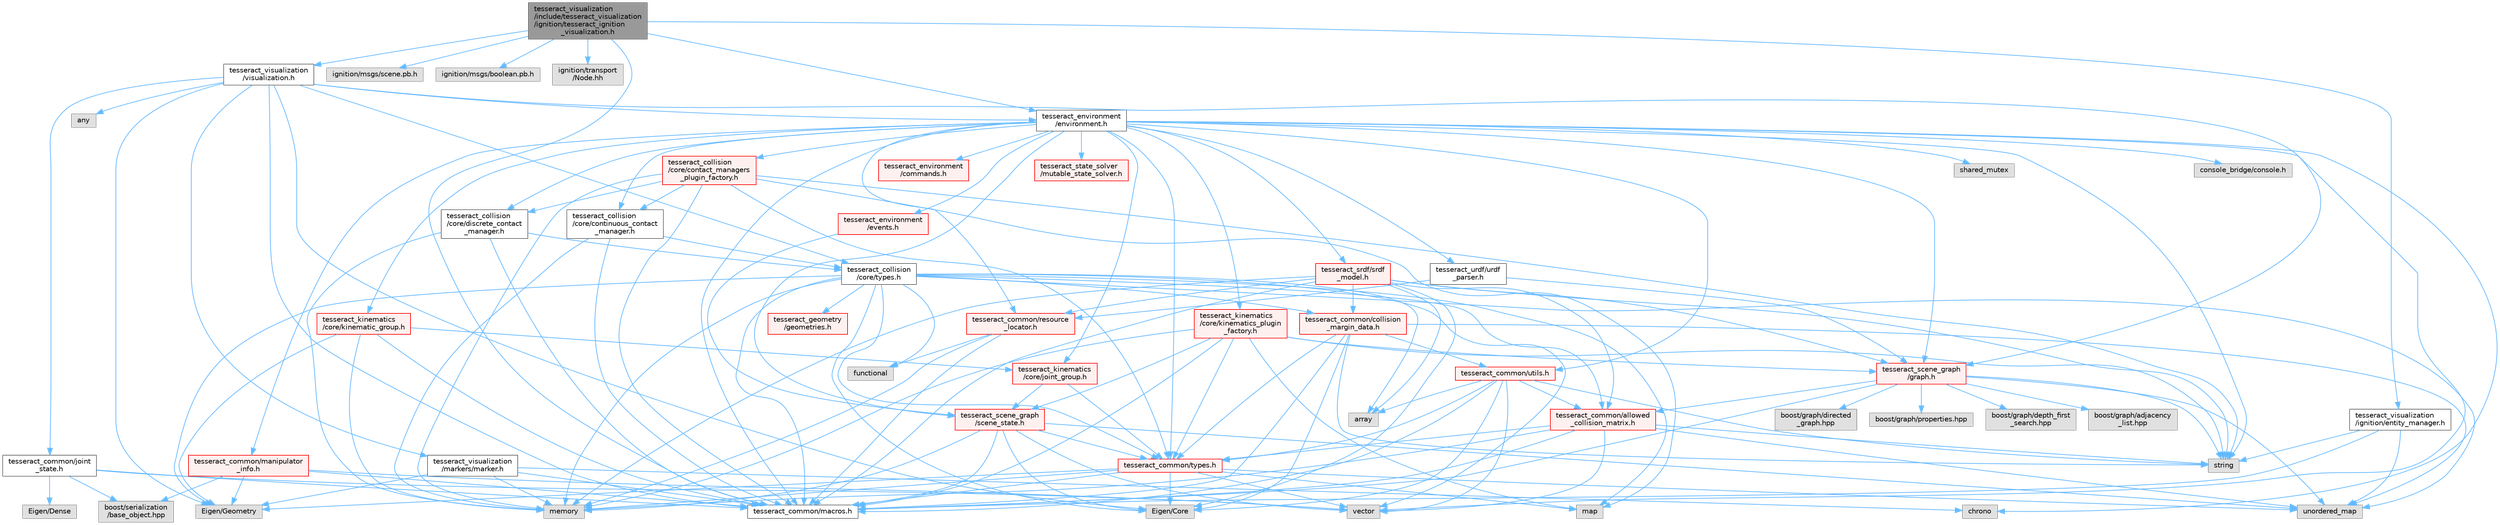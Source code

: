 digraph "tesseract_visualization/include/tesseract_visualization/ignition/tesseract_ignition_visualization.h"
{
 // LATEX_PDF_SIZE
  bgcolor="transparent";
  edge [fontname=Helvetica,fontsize=10,labelfontname=Helvetica,labelfontsize=10];
  node [fontname=Helvetica,fontsize=10,shape=box,height=0.2,width=0.4];
  Node1 [label="tesseract_visualization\l/include/tesseract_visualization\l/ignition/tesseract_ignition\l_visualization.h",height=0.2,width=0.4,color="gray40", fillcolor="grey60", style="filled", fontcolor="black",tooltip=" "];
  Node1 -> Node2 [color="steelblue1",style="solid"];
  Node2 [label="tesseract_common/macros.h",height=0.2,width=0.4,color="grey40", fillcolor="white", style="filled",URL="$de/d3c/macros_8h.html",tooltip="Common Tesseract Macros."];
  Node1 -> Node3 [color="steelblue1",style="solid"];
  Node3 [label="ignition/msgs/scene.pb.h",height=0.2,width=0.4,color="grey60", fillcolor="#E0E0E0", style="filled",tooltip=" "];
  Node1 -> Node4 [color="steelblue1",style="solid"];
  Node4 [label="ignition/msgs/boolean.pb.h",height=0.2,width=0.4,color="grey60", fillcolor="#E0E0E0", style="filled",tooltip=" "];
  Node1 -> Node5 [color="steelblue1",style="solid"];
  Node5 [label="ignition/transport\l/Node.hh",height=0.2,width=0.4,color="grey60", fillcolor="#E0E0E0", style="filled",tooltip=" "];
  Node1 -> Node6 [color="steelblue1",style="solid"];
  Node6 [label="tesseract_visualization\l/visualization.h",height=0.2,width=0.4,color="grey40", fillcolor="white", style="filled",URL="$d2/d02/visualization_8h.html",tooltip="Visualization Class."];
  Node6 -> Node2 [color="steelblue1",style="solid"];
  Node6 -> Node7 [color="steelblue1",style="solid"];
  Node7 [label="Eigen/Core",height=0.2,width=0.4,color="grey60", fillcolor="#E0E0E0", style="filled",tooltip=" "];
  Node6 -> Node8 [color="steelblue1",style="solid"];
  Node8 [label="Eigen/Geometry",height=0.2,width=0.4,color="grey60", fillcolor="#E0E0E0", style="filled",tooltip=" "];
  Node6 -> Node9 [color="steelblue1",style="solid"];
  Node9 [label="any",height=0.2,width=0.4,color="grey60", fillcolor="#E0E0E0", style="filled",tooltip=" "];
  Node6 -> Node10 [color="steelblue1",style="solid"];
  Node10 [label="tesseract_common/joint\l_state.h",height=0.2,width=0.4,color="grey40", fillcolor="white", style="filled",URL="$d4/dc4/joint__state_8h.html",tooltip="Tesseract Joint State."];
  Node10 -> Node2 [color="steelblue1",style="solid"];
  Node10 -> Node11 [color="steelblue1",style="solid"];
  Node11 [label="Eigen/Dense",height=0.2,width=0.4,color="grey60", fillcolor="#E0E0E0", style="filled",tooltip=" "];
  Node10 -> Node12 [color="steelblue1",style="solid"];
  Node12 [label="vector",height=0.2,width=0.4,color="grey60", fillcolor="#E0E0E0", style="filled",tooltip=" "];
  Node10 -> Node13 [color="steelblue1",style="solid"];
  Node13 [label="boost/serialization\l/base_object.hpp",height=0.2,width=0.4,color="grey60", fillcolor="#E0E0E0", style="filled",tooltip=" "];
  Node6 -> Node14 [color="steelblue1",style="solid"];
  Node14 [label="tesseract_collision\l/core/types.h",height=0.2,width=0.4,color="grey40", fillcolor="white", style="filled",URL="$d3/db3/tesseract__collision_2core_2include_2tesseract__collision_2core_2types_8h.html",tooltip="Tesseracts Collision Common Types."];
  Node14 -> Node2 [color="steelblue1",style="solid"];
  Node14 -> Node7 [color="steelblue1",style="solid"];
  Node14 -> Node8 [color="steelblue1",style="solid"];
  Node14 -> Node12 [color="steelblue1",style="solid"];
  Node14 -> Node15 [color="steelblue1",style="solid"];
  Node15 [label="memory",height=0.2,width=0.4,color="grey60", fillcolor="#E0E0E0", style="filled",tooltip=" "];
  Node14 -> Node16 [color="steelblue1",style="solid"];
  Node16 [label="map",height=0.2,width=0.4,color="grey60", fillcolor="#E0E0E0", style="filled",tooltip=" "];
  Node14 -> Node17 [color="steelblue1",style="solid"];
  Node17 [label="array",height=0.2,width=0.4,color="grey60", fillcolor="#E0E0E0", style="filled",tooltip=" "];
  Node14 -> Node18 [color="steelblue1",style="solid"];
  Node18 [label="unordered_map",height=0.2,width=0.4,color="grey60", fillcolor="#E0E0E0", style="filled",tooltip=" "];
  Node14 -> Node19 [color="steelblue1",style="solid"];
  Node19 [label="functional",height=0.2,width=0.4,color="grey60", fillcolor="#E0E0E0", style="filled",tooltip=" "];
  Node14 -> Node20 [color="steelblue1",style="solid"];
  Node20 [label="tesseract_geometry\l/geometries.h",height=0.2,width=0.4,color="red", fillcolor="#FFF0F0", style="filled",URL="$d4/ddb/geometries_8h.html",tooltip="Tesseract Geometries."];
  Node14 -> Node32 [color="steelblue1",style="solid"];
  Node32 [label="tesseract_common/types.h",height=0.2,width=0.4,color="red", fillcolor="#FFF0F0", style="filled",URL="$dd/ddb/tesseract__common_2include_2tesseract__common_2types_8h.html",tooltip="Common Tesseract Types."];
  Node32 -> Node2 [color="steelblue1",style="solid"];
  Node32 -> Node7 [color="steelblue1",style="solid"];
  Node32 -> Node8 [color="steelblue1",style="solid"];
  Node32 -> Node12 [color="steelblue1",style="solid"];
  Node32 -> Node15 [color="steelblue1",style="solid"];
  Node32 -> Node16 [color="steelblue1",style="solid"];
  Node32 -> Node18 [color="steelblue1",style="solid"];
  Node14 -> Node53 [color="steelblue1",style="solid"];
  Node53 [label="tesseract_common/collision\l_margin_data.h",height=0.2,width=0.4,color="red", fillcolor="#FFF0F0", style="filled",URL="$d4/da8/collision__margin__data_8h.html",tooltip="This is used to store collision margin information."];
  Node53 -> Node2 [color="steelblue1",style="solid"];
  Node53 -> Node7 [color="steelblue1",style="solid"];
  Node53 -> Node25 [color="steelblue1",style="solid"];
  Node25 [label="string",height=0.2,width=0.4,color="grey60", fillcolor="#E0E0E0", style="filled",tooltip=" "];
  Node53 -> Node18 [color="steelblue1",style="solid"];
  Node53 -> Node32 [color="steelblue1",style="solid"];
  Node53 -> Node54 [color="steelblue1",style="solid"];
  Node54 [label="tesseract_common/utils.h",height=0.2,width=0.4,color="red", fillcolor="#FFF0F0", style="filled",URL="$dc/d79/tesseract__common_2include_2tesseract__common_2utils_8h.html",tooltip="Common Tesseract Utility Functions."];
  Node54 -> Node2 [color="steelblue1",style="solid"];
  Node54 -> Node17 [color="steelblue1",style="solid"];
  Node54 -> Node12 [color="steelblue1",style="solid"];
  Node54 -> Node25 [color="steelblue1",style="solid"];
  Node54 -> Node7 [color="steelblue1",style="solid"];
  Node54 -> Node60 [color="steelblue1",style="solid"];
  Node60 [label="tesseract_common/allowed\l_collision_matrix.h",height=0.2,width=0.4,color="red", fillcolor="#FFF0F0", style="filled",URL="$d2/d01/allowed__collision__matrix_8h.html",tooltip=" "];
  Node60 -> Node2 [color="steelblue1",style="solid"];
  Node60 -> Node25 [color="steelblue1",style="solid"];
  Node60 -> Node12 [color="steelblue1",style="solid"];
  Node60 -> Node15 [color="steelblue1",style="solid"];
  Node60 -> Node18 [color="steelblue1",style="solid"];
  Node60 -> Node32 [color="steelblue1",style="solid"];
  Node54 -> Node32 [color="steelblue1",style="solid"];
  Node14 -> Node60 [color="steelblue1",style="solid"];
  Node6 -> Node62 [color="steelblue1",style="solid"];
  Node62 [label="tesseract_scene_graph\l/graph.h",height=0.2,width=0.4,color="red", fillcolor="#FFF0F0", style="filled",URL="$d6/df3/graph_8h.html",tooltip="A basic scene graph using boost."];
  Node62 -> Node2 [color="steelblue1",style="solid"];
  Node62 -> Node63 [color="steelblue1",style="solid"];
  Node63 [label="boost/graph/adjacency\l_list.hpp",height=0.2,width=0.4,color="grey60", fillcolor="#E0E0E0", style="filled",tooltip=" "];
  Node62 -> Node64 [color="steelblue1",style="solid"];
  Node64 [label="boost/graph/directed\l_graph.hpp",height=0.2,width=0.4,color="grey60", fillcolor="#E0E0E0", style="filled",tooltip=" "];
  Node62 -> Node65 [color="steelblue1",style="solid"];
  Node65 [label="boost/graph/properties.hpp",height=0.2,width=0.4,color="grey60", fillcolor="#E0E0E0", style="filled",tooltip=" "];
  Node62 -> Node66 [color="steelblue1",style="solid"];
  Node66 [label="boost/graph/depth_first\l_search.hpp",height=0.2,width=0.4,color="grey60", fillcolor="#E0E0E0", style="filled",tooltip=" "];
  Node62 -> Node25 [color="steelblue1",style="solid"];
  Node62 -> Node18 [color="steelblue1",style="solid"];
  Node62 -> Node60 [color="steelblue1",style="solid"];
  Node6 -> Node71 [color="steelblue1",style="solid"];
  Node71 [label="tesseract_environment\l/environment.h",height=0.2,width=0.4,color="grey40", fillcolor="white", style="filled",URL="$de/d26/environment_8h.html",tooltip=" "];
  Node71 -> Node2 [color="steelblue1",style="solid"];
  Node71 -> Node12 [color="steelblue1",style="solid"];
  Node71 -> Node25 [color="steelblue1",style="solid"];
  Node71 -> Node72 [color="steelblue1",style="solid"];
  Node72 [label="shared_mutex",height=0.2,width=0.4,color="grey60", fillcolor="#E0E0E0", style="filled",tooltip=" "];
  Node71 -> Node73 [color="steelblue1",style="solid"];
  Node73 [label="chrono",height=0.2,width=0.4,color="grey60", fillcolor="#E0E0E0", style="filled",tooltip=" "];
  Node71 -> Node74 [color="steelblue1",style="solid"];
  Node74 [label="console_bridge/console.h",height=0.2,width=0.4,color="grey60", fillcolor="#E0E0E0", style="filled",tooltip=" "];
  Node71 -> Node75 [color="steelblue1",style="solid"];
  Node75 [label="tesseract_environment\l/commands.h",height=0.2,width=0.4,color="red", fillcolor="#FFF0F0", style="filled",URL="$d5/d90/commands_8h.html",tooltip="This contains classes for recording operations applied to the environment for tracking changes...."];
  Node71 -> Node101 [color="steelblue1",style="solid"];
  Node101 [label="tesseract_environment\l/events.h",height=0.2,width=0.4,color="red", fillcolor="#FFF0F0", style="filled",URL="$db/dd2/events_8h.html",tooltip="Tesseract Events."];
  Node101 -> Node102 [color="steelblue1",style="solid"];
  Node102 [label="tesseract_scene_graph\l/scene_state.h",height=0.2,width=0.4,color="red", fillcolor="#FFF0F0", style="filled",URL="$d7/dea/scene__state_8h.html",tooltip="This holds a state of the scene."];
  Node102 -> Node2 [color="steelblue1",style="solid"];
  Node102 -> Node7 [color="steelblue1",style="solid"];
  Node102 -> Node18 [color="steelblue1",style="solid"];
  Node102 -> Node12 [color="steelblue1",style="solid"];
  Node102 -> Node15 [color="steelblue1",style="solid"];
  Node102 -> Node32 [color="steelblue1",style="solid"];
  Node71 -> Node103 [color="steelblue1",style="solid"];
  Node103 [label="tesseract_collision\l/core/discrete_contact\l_manager.h",height=0.2,width=0.4,color="grey40", fillcolor="white", style="filled",URL="$db/d35/discrete__contact__manager_8h.html",tooltip="This is the discrete contact manager base class."];
  Node103 -> Node2 [color="steelblue1",style="solid"];
  Node103 -> Node15 [color="steelblue1",style="solid"];
  Node103 -> Node14 [color="steelblue1",style="solid"];
  Node71 -> Node104 [color="steelblue1",style="solid"];
  Node104 [label="tesseract_collision\l/core/continuous_contact\l_manager.h",height=0.2,width=0.4,color="grey40", fillcolor="white", style="filled",URL="$d6/d0f/continuous__contact__manager_8h.html",tooltip="This is the continuous contact manager base class."];
  Node104 -> Node2 [color="steelblue1",style="solid"];
  Node104 -> Node15 [color="steelblue1",style="solid"];
  Node104 -> Node14 [color="steelblue1",style="solid"];
  Node71 -> Node105 [color="steelblue1",style="solid"];
  Node105 [label="tesseract_collision\l/core/contact_managers\l_plugin_factory.h",height=0.2,width=0.4,color="red", fillcolor="#FFF0F0", style="filled",URL="$da/d56/contact__managers__plugin__factory_8h.html",tooltip="Factory for loading contact managers as plugins."];
  Node105 -> Node2 [color="steelblue1",style="solid"];
  Node105 -> Node25 [color="steelblue1",style="solid"];
  Node105 -> Node15 [color="steelblue1",style="solid"];
  Node105 -> Node16 [color="steelblue1",style="solid"];
  Node105 -> Node103 [color="steelblue1",style="solid"];
  Node105 -> Node104 [color="steelblue1",style="solid"];
  Node105 -> Node32 [color="steelblue1",style="solid"];
  Node71 -> Node62 [color="steelblue1",style="solid"];
  Node71 -> Node102 [color="steelblue1",style="solid"];
  Node71 -> Node119 [color="steelblue1",style="solid"];
  Node119 [label="tesseract_state_solver\l/mutable_state_solver.h",height=0.2,width=0.4,color="red", fillcolor="#FFF0F0", style="filled",URL="$d3/d54/mutable__state__solver_8h.html",tooltip="Tesseract Scene Graph Mutable State Solver Interface ."];
  Node71 -> Node121 [color="steelblue1",style="solid"];
  Node121 [label="tesseract_urdf/urdf\l_parser.h",height=0.2,width=0.4,color="grey40", fillcolor="white", style="filled",URL="$d8/dec/urdf__parser_8h.html",tooltip="A urdf parser for tesseract."];
  Node121 -> Node62 [color="steelblue1",style="solid"];
  Node121 -> Node31 [color="steelblue1",style="solid"];
  Node31 [label="tesseract_common/resource\l_locator.h",height=0.2,width=0.4,color="red", fillcolor="#FFF0F0", style="filled",URL="$d3/d95/resource__locator_8h.html",tooltip="Locate and retrieve resource data."];
  Node31 -> Node2 [color="steelblue1",style="solid"];
  Node31 -> Node19 [color="steelblue1",style="solid"];
  Node31 -> Node15 [color="steelblue1",style="solid"];
  Node71 -> Node122 [color="steelblue1",style="solid"];
  Node122 [label="tesseract_srdf/srdf\l_model.h",height=0.2,width=0.4,color="red", fillcolor="#FFF0F0", style="filled",URL="$d0/d42/srdf__model_8h.html",tooltip="Parse srdf xml."];
  Node122 -> Node2 [color="steelblue1",style="solid"];
  Node122 -> Node25 [color="steelblue1",style="solid"];
  Node122 -> Node15 [color="steelblue1",style="solid"];
  Node122 -> Node17 [color="steelblue1",style="solid"];
  Node122 -> Node7 [color="steelblue1",style="solid"];
  Node122 -> Node62 [color="steelblue1",style="solid"];
  Node122 -> Node60 [color="steelblue1",style="solid"];
  Node122 -> Node31 [color="steelblue1",style="solid"];
  Node122 -> Node53 [color="steelblue1",style="solid"];
  Node71 -> Node31 [color="steelblue1",style="solid"];
  Node71 -> Node123 [color="steelblue1",style="solid"];
  Node123 [label="tesseract_common/manipulator\l_info.h",height=0.2,width=0.4,color="red", fillcolor="#FFF0F0", style="filled",URL="$d5/df5/manipulator__info_8h.html",tooltip=" "];
  Node123 -> Node2 [color="steelblue1",style="solid"];
  Node123 -> Node12 [color="steelblue1",style="solid"];
  Node123 -> Node8 [color="steelblue1",style="solid"];
  Node123 -> Node13 [color="steelblue1",style="solid"];
  Node71 -> Node32 [color="steelblue1",style="solid"];
  Node71 -> Node54 [color="steelblue1",style="solid"];
  Node71 -> Node124 [color="steelblue1",style="solid"];
  Node124 [label="tesseract_kinematics\l/core/joint_group.h",height=0.2,width=0.4,color="red", fillcolor="#FFF0F0", style="filled",URL="$db/d8d/joint__group_8h.html",tooltip="A joint group with forward kinematics, Jacobian, limits methods."];
  Node124 -> Node32 [color="steelblue1",style="solid"];
  Node124 -> Node102 [color="steelblue1",style="solid"];
  Node71 -> Node132 [color="steelblue1",style="solid"];
  Node132 [label="tesseract_kinematics\l/core/kinematic_group.h",height=0.2,width=0.4,color="red", fillcolor="#FFF0F0", style="filled",URL="$d4/d3a/kinematic__group_8h.html",tooltip="A kinematic group with forward and inverse kinematics methods."];
  Node132 -> Node2 [color="steelblue1",style="solid"];
  Node132 -> Node15 [color="steelblue1",style="solid"];
  Node132 -> Node8 [color="steelblue1",style="solid"];
  Node132 -> Node124 [color="steelblue1",style="solid"];
  Node71 -> Node135 [color="steelblue1",style="solid"];
  Node135 [label="tesseract_kinematics\l/core/kinematics_plugin\l_factory.h",height=0.2,width=0.4,color="red", fillcolor="#FFF0F0", style="filled",URL="$d0/d3c/kinematics__plugin__factory_8h.html",tooltip="Kinematics Plugin Factory."];
  Node135 -> Node2 [color="steelblue1",style="solid"];
  Node135 -> Node25 [color="steelblue1",style="solid"];
  Node135 -> Node15 [color="steelblue1",style="solid"];
  Node135 -> Node16 [color="steelblue1",style="solid"];
  Node135 -> Node62 [color="steelblue1",style="solid"];
  Node135 -> Node102 [color="steelblue1",style="solid"];
  Node135 -> Node32 [color="steelblue1",style="solid"];
  Node6 -> Node137 [color="steelblue1",style="solid"];
  Node137 [label="tesseract_visualization\l/markers/marker.h",height=0.2,width=0.4,color="grey40", fillcolor="white", style="filled",URL="$d6/d58/marker_8h.html",tooltip=" "];
  Node137 -> Node2 [color="steelblue1",style="solid"];
  Node137 -> Node73 [color="steelblue1",style="solid"];
  Node137 -> Node15 [color="steelblue1",style="solid"];
  Node137 -> Node8 [color="steelblue1",style="solid"];
  Node1 -> Node138 [color="steelblue1",style="solid"];
  Node138 [label="tesseract_visualization\l/ignition/entity_manager.h",height=0.2,width=0.4,color="grey40", fillcolor="white", style="filled",URL="$df/d8c/entity__manager_8h.html",tooltip="A entity manager for Tesseract components that get added to Ignition Scene."];
  Node138 -> Node2 [color="steelblue1",style="solid"];
  Node138 -> Node25 [color="steelblue1",style="solid"];
  Node138 -> Node18 [color="steelblue1",style="solid"];
  Node1 -> Node71 [color="steelblue1",style="solid"];
}
